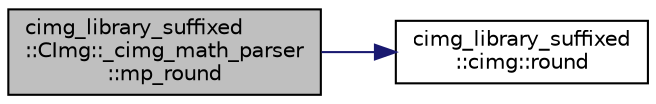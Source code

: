 digraph "cimg_library_suffixed::CImg::_cimg_math_parser::mp_round"
{
  edge [fontname="Helvetica",fontsize="10",labelfontname="Helvetica",labelfontsize="10"];
  node [fontname="Helvetica",fontsize="10",shape=record];
  rankdir="LR";
  Node1 [label="cimg_library_suffixed\l::CImg::_cimg_math_parser\l::mp_round",height=0.2,width=0.4,color="black", fillcolor="grey75", style="filled" fontcolor="black"];
  Node1 -> Node2 [color="midnightblue",fontsize="10",style="solid",fontname="Helvetica"];
  Node2 [label="cimg_library_suffixed\l::cimg::round",height=0.2,width=0.4,color="black", fillcolor="white", style="filled",URL="$namespacecimg__library__suffixed_1_1cimg.html#a6d56f0222849c155d029b86cc7517ad9",tooltip="Return rounded value."];
}
